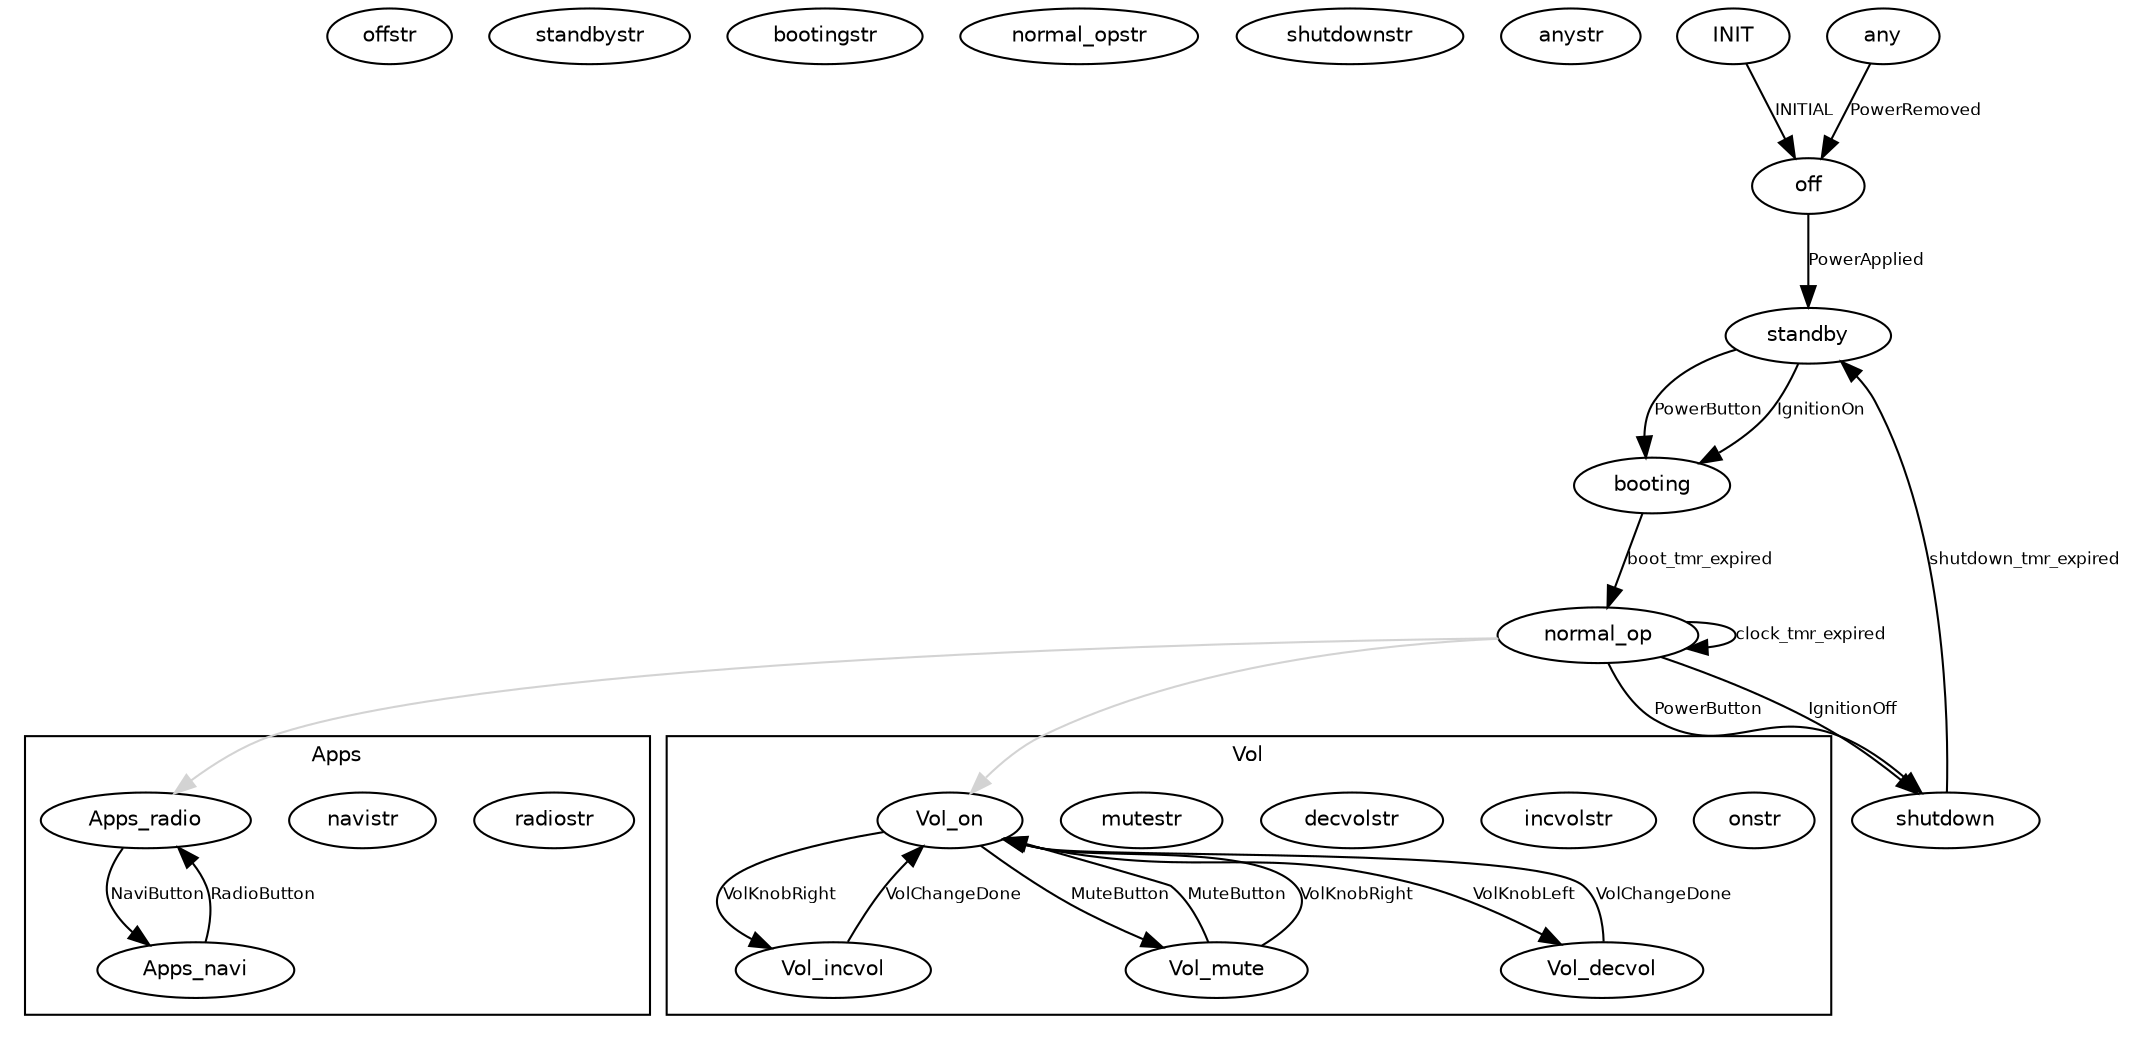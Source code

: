digraph G {
   rankdir=TB;
   graph [fontname = "helvetica" fontsize=10 fontnodesep=0.1];
   node [fontname = "helvetica" fontsize=10 shape=ellipse color=black height=.1];
   edge [fontname = "helvetica" color=black fontsize=8 fontcolor=black];
   INITstr [style=invisible];
   offstr [label=offstr];
   standbystr [label=standbystr];
   bootingstr [label=bootingstr];
   normal_opstr [label=normal_opstr];
   shutdownstr [label=shutdownstr];
   anystr [label=anystr];
   INIT -> off [label="INITIAL"];
   off -> standby [label="PowerApplied"];
   standby -> booting [label="PowerButton"];
   standby -> booting [label="IgnitionOn"];
   booting -> normal_op [label="boot_tmr_expired"];
   subgraph cluster_Apps {  
      label="Apps";
      Apps_radiostr [label=radiostr];
      Apps_navistr [label=navistr];
      Apps_radio -> Apps_navi [label="NaviButton"];
      Apps_navi -> Apps_radio [label="RadioButton"];
   }
   normal_op -> Apps_radio [color=lightgrey];
   subgraph cluster_Vol {  
      label="Vol";
      Vol_onstr [label=onstr];
      Vol_incvolstr [label=incvolstr];
      Vol_decvolstr [label=decvolstr];
      Vol_mutestr [label=mutestr];
      Vol_on -> Vol_mute [label="MuteButton"];
      Vol_on -> Vol_incvol [label="VolKnobRight"];
      Vol_on -> Vol_decvol [label="VolKnobLeft"];
      Vol_incvol -> Vol_on [label="VolChangeDone"];
      Vol_decvol -> Vol_on [label="VolChangeDone"];
      Vol_mute -> Vol_on [label="MuteButton"];
      Vol_mute -> Vol_on [label="VolKnobRight"];
   }
   normal_op -> Vol_on [color=lightgrey];
   normal_op -> shutdown [label="PowerButton"];
   normal_op -> shutdown [label="IgnitionOff"];
   normal_op -> normal_op [label="clock_tmr_expired"];
   shutdown -> standby [label="shutdown_tmr_expired"];
   any -> off [label="PowerRemoved"];
}
